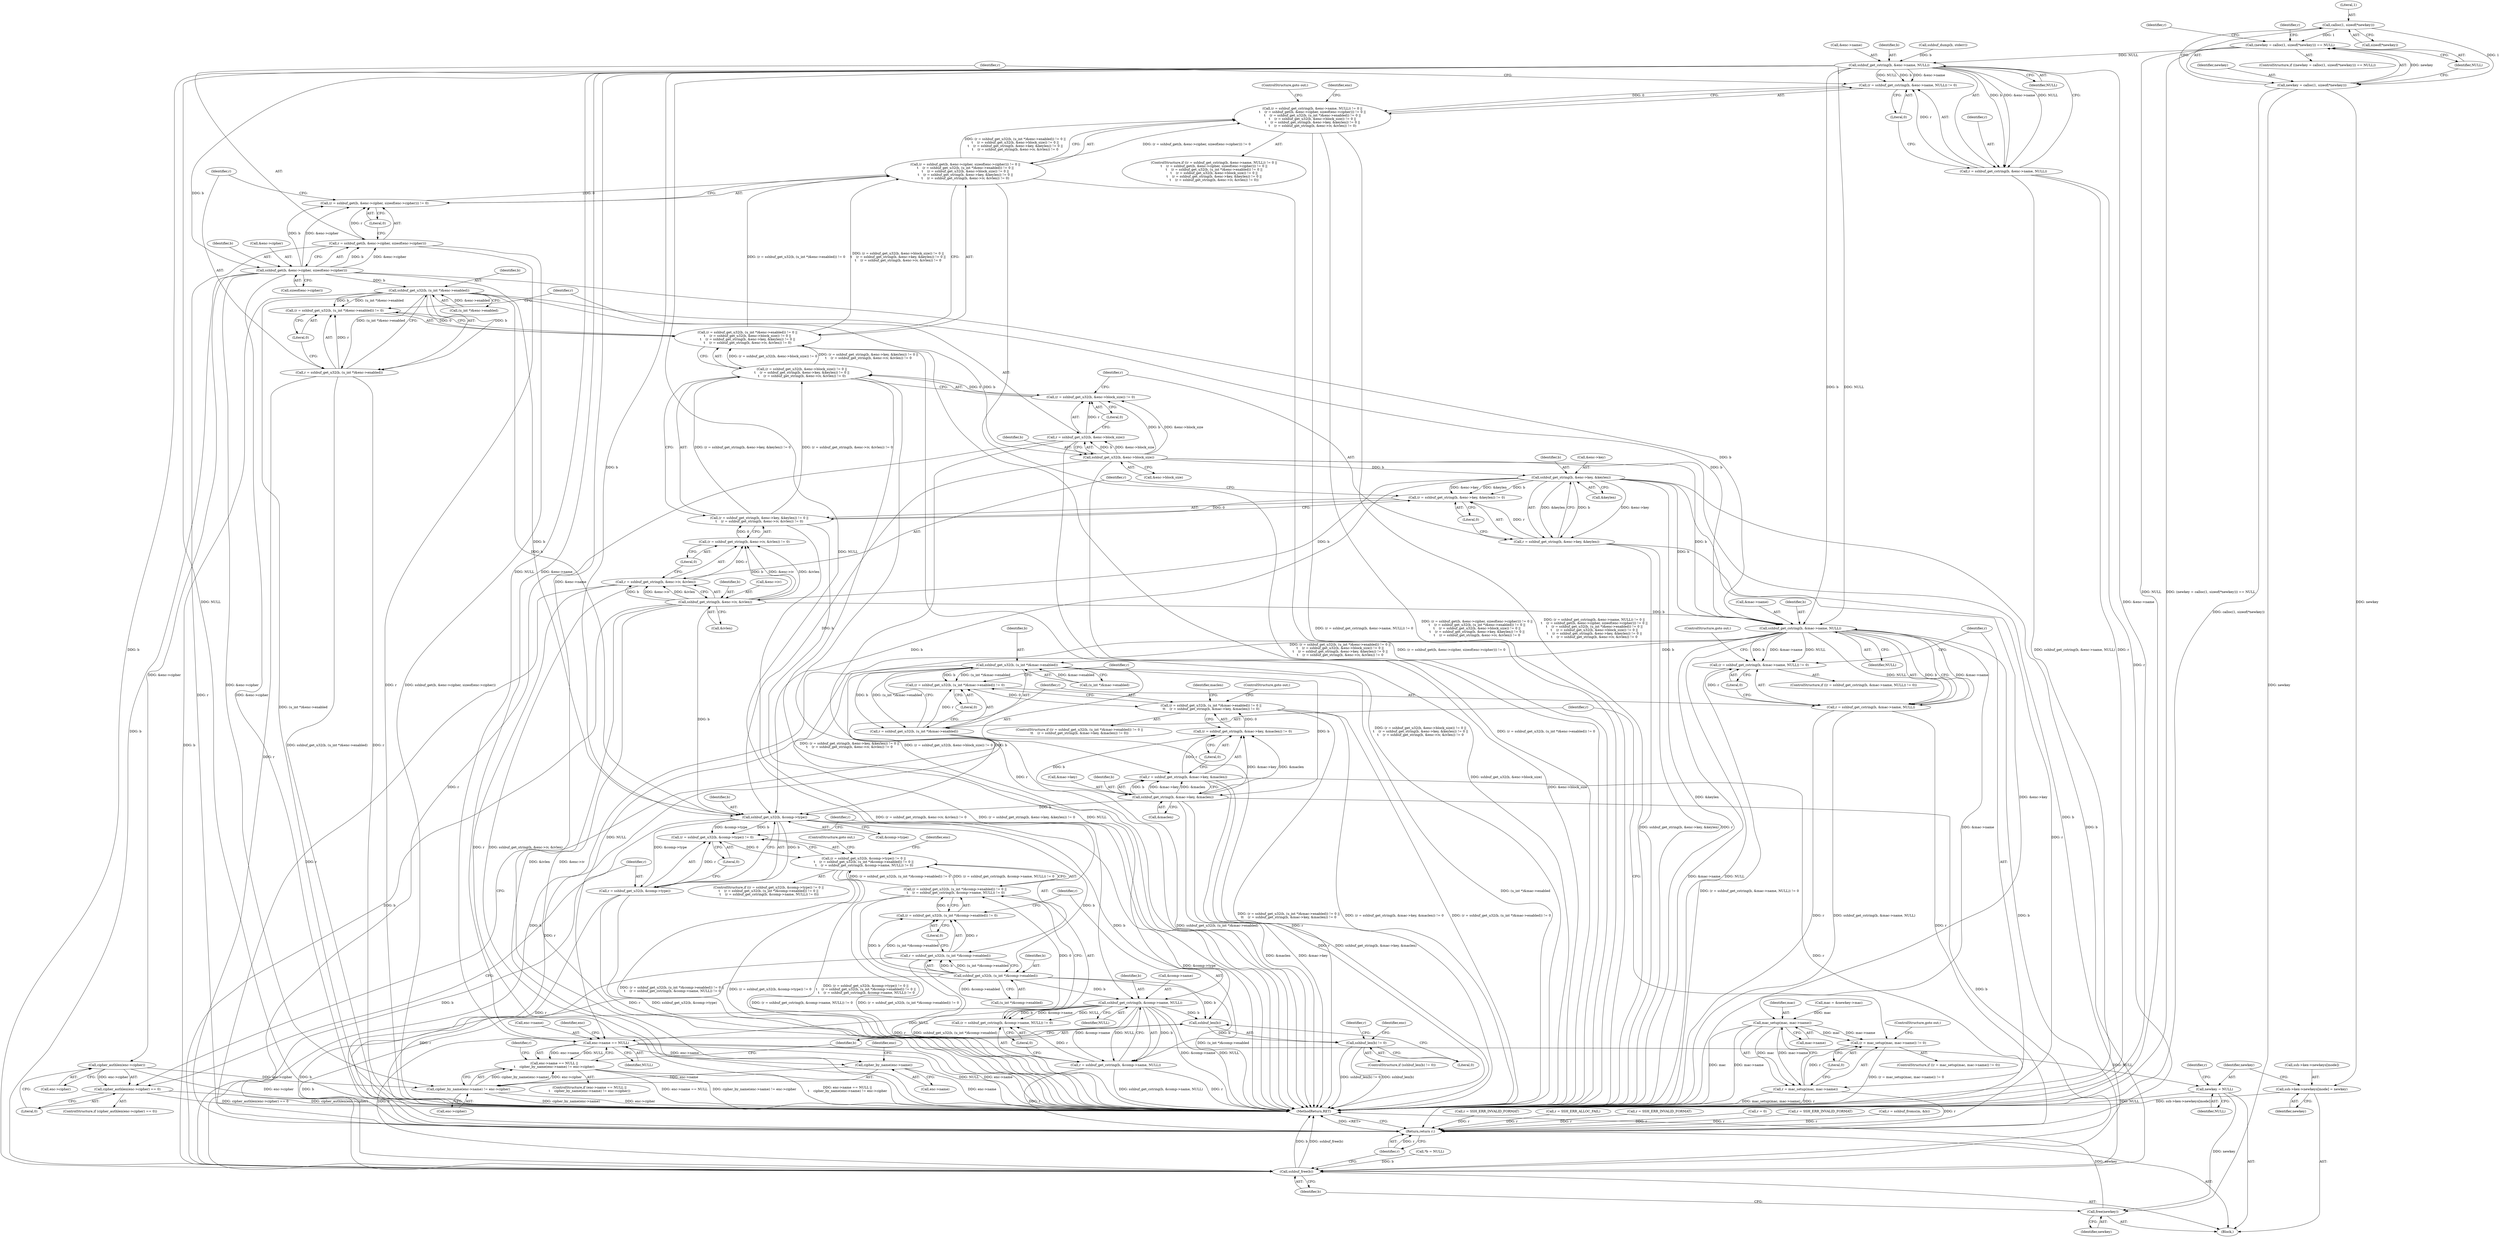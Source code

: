 digraph "1_src_3095060f479b86288e31c79ecbc5131a66bcd2f9_2@API" {
"1000124" [label="(Call,calloc(1, sizeof(*newkey)))"];
"1000121" [label="(Call,(newkey = calloc(1, sizeof(*newkey))) == NULL)"];
"1000171" [label="(Call,sshbuf_get_cstring(b, &enc->name, NULL))"];
"1000168" [label="(Call,(r = sshbuf_get_cstring(b, &enc->name, NULL)) != 0)"];
"1000167" [label="(Call,(r = sshbuf_get_cstring(b, &enc->name, NULL)) != 0 ||\n\t    (r = sshbuf_get(b, &enc->cipher, sizeof(enc->cipher))) != 0 ||\n\t    (r = sshbuf_get_u32(b, (u_int *)&enc->enabled)) != 0 ||\n\t    (r = sshbuf_get_u32(b, &enc->block_size)) != 0 ||\n\t    (r = sshbuf_get_string(b, &enc->key, &keylen)) != 0 ||\n\t    (r = sshbuf_get_string(b, &enc->iv, &ivlen)) != 0)"];
"1000169" [label="(Call,r = sshbuf_get_cstring(b, &enc->name, NULL))"];
"1000416" [label="(Return,return r;)"];
"1000183" [label="(Call,sshbuf_get(b, &enc->cipher, sizeof(enc->cipher)))"];
"1000180" [label="(Call,(r = sshbuf_get(b, &enc->cipher, sizeof(enc->cipher))) != 0)"];
"1000179" [label="(Call,(r = sshbuf_get(b, &enc->cipher, sizeof(enc->cipher))) != 0 ||\n\t    (r = sshbuf_get_u32(b, (u_int *)&enc->enabled)) != 0 ||\n\t    (r = sshbuf_get_u32(b, &enc->block_size)) != 0 ||\n\t    (r = sshbuf_get_string(b, &enc->key, &keylen)) != 0 ||\n\t    (r = sshbuf_get_string(b, &enc->iv, &ivlen)) != 0)"];
"1000181" [label="(Call,r = sshbuf_get(b, &enc->cipher, sizeof(enc->cipher)))"];
"1000198" [label="(Call,sshbuf_get_u32(b, (u_int *)&enc->enabled))"];
"1000195" [label="(Call,(r = sshbuf_get_u32(b, (u_int *)&enc->enabled)) != 0)"];
"1000194" [label="(Call,(r = sshbuf_get_u32(b, (u_int *)&enc->enabled)) != 0 ||\n\t    (r = sshbuf_get_u32(b, &enc->block_size)) != 0 ||\n\t    (r = sshbuf_get_string(b, &enc->key, &keylen)) != 0 ||\n\t    (r = sshbuf_get_string(b, &enc->iv, &ivlen)) != 0)"];
"1000196" [label="(Call,r = sshbuf_get_u32(b, (u_int *)&enc->enabled))"];
"1000211" [label="(Call,sshbuf_get_u32(b, &enc->block_size))"];
"1000208" [label="(Call,(r = sshbuf_get_u32(b, &enc->block_size)) != 0)"];
"1000207" [label="(Call,(r = sshbuf_get_u32(b, &enc->block_size)) != 0 ||\n\t    (r = sshbuf_get_string(b, &enc->key, &keylen)) != 0 ||\n\t    (r = sshbuf_get_string(b, &enc->iv, &ivlen)) != 0)"];
"1000209" [label="(Call,r = sshbuf_get_u32(b, &enc->block_size))"];
"1000222" [label="(Call,sshbuf_get_string(b, &enc->key, &keylen))"];
"1000219" [label="(Call,(r = sshbuf_get_string(b, &enc->key, &keylen)) != 0)"];
"1000218" [label="(Call,(r = sshbuf_get_string(b, &enc->key, &keylen)) != 0 ||\n\t    (r = sshbuf_get_string(b, &enc->iv, &ivlen)) != 0)"];
"1000220" [label="(Call,r = sshbuf_get_string(b, &enc->key, &keylen))"];
"1000234" [label="(Call,sshbuf_get_string(b, &enc->iv, &ivlen))"];
"1000231" [label="(Call,(r = sshbuf_get_string(b, &enc->iv, &ivlen)) != 0)"];
"1000232" [label="(Call,r = sshbuf_get_string(b, &enc->iv, &ivlen))"];
"1000256" [label="(Call,sshbuf_get_cstring(b, &mac->name, NULL))"];
"1000253" [label="(Call,(r = sshbuf_get_cstring(b, &mac->name, NULL)) != 0)"];
"1000254" [label="(Call,r = sshbuf_get_cstring(b, &mac->name, NULL))"];
"1000269" [label="(Call,mac_setup(mac, mac->name))"];
"1000266" [label="(Call,(r = mac_setup(mac, mac->name)) != 0)"];
"1000267" [label="(Call,r = mac_setup(mac, mac->name))"];
"1000281" [label="(Call,sshbuf_get_u32(b, (u_int *)&mac->enabled))"];
"1000278" [label="(Call,(r = sshbuf_get_u32(b, (u_int *)&mac->enabled)) != 0)"];
"1000277" [label="(Call,(r = sshbuf_get_u32(b, (u_int *)&mac->enabled)) != 0 ||\n\t\t    (r = sshbuf_get_string(b, &mac->key, &maclen)) != 0)"];
"1000279" [label="(Call,r = sshbuf_get_u32(b, (u_int *)&mac->enabled))"];
"1000293" [label="(Call,sshbuf_get_string(b, &mac->key, &maclen))"];
"1000290" [label="(Call,(r = sshbuf_get_string(b, &mac->key, &maclen)) != 0)"];
"1000291" [label="(Call,r = sshbuf_get_string(b, &mac->key, &maclen))"];
"1000324" [label="(Call,sshbuf_get_u32(b, &comp->type))"];
"1000321" [label="(Call,(r = sshbuf_get_u32(b, &comp->type)) != 0)"];
"1000320" [label="(Call,(r = sshbuf_get_u32(b, &comp->type)) != 0 ||\n\t    (r = sshbuf_get_u32(b, (u_int *)&comp->enabled)) != 0 ||\n \t    (r = sshbuf_get_cstring(b, &comp->name, NULL)) != 0)"];
"1000322" [label="(Call,r = sshbuf_get_u32(b, &comp->type))"];
"1000335" [label="(Call,sshbuf_get_u32(b, (u_int *)&comp->enabled))"];
"1000332" [label="(Call,(r = sshbuf_get_u32(b, (u_int *)&comp->enabled)) != 0)"];
"1000331" [label="(Call,(r = sshbuf_get_u32(b, (u_int *)&comp->enabled)) != 0 ||\n \t    (r = sshbuf_get_cstring(b, &comp->name, NULL)) != 0)"];
"1000333" [label="(Call,r = sshbuf_get_u32(b, (u_int *)&comp->enabled))"];
"1000347" [label="(Call,sshbuf_get_cstring(b, &comp->name, NULL))"];
"1000344" [label="(Call,(r = sshbuf_get_cstring(b, &comp->name, NULL)) != 0)"];
"1000345" [label="(Call,r = sshbuf_get_cstring(b, &comp->name, NULL))"];
"1000358" [label="(Call,enc->name == NULL)"];
"1000357" [label="(Call,enc->name == NULL ||\n\t    cipher_by_name(enc->name) != enc->cipher)"];
"1000364" [label="(Call,cipher_by_name(enc->name))"];
"1000363" [label="(Call,cipher_by_name(enc->name) != enc->cipher)"];
"1000405" [label="(Call,newkey = NULL)"];
"1000412" [label="(Call,free(newkey))"];
"1000378" [label="(Call,sshbuf_len(b))"];
"1000377" [label="(Call,sshbuf_len(b) != 0)"];
"1000414" [label="(Call,sshbuf_free(b))"];
"1000246" [label="(Call,cipher_authlen(enc->cipher))"];
"1000245" [label="(Call,cipher_authlen(enc->cipher) == 0)"];
"1000122" [label="(Call,newkey = calloc(1, sizeof(*newkey)))"];
"1000396" [label="(Call,ssh->kex->newkeys[mode] = newkey)"];
"1000305" [label="(Identifier,maclen)"];
"1000177" [label="(Identifier,NULL)"];
"1000333" [label="(Call,r = sshbuf_get_u32(b, (u_int *)&comp->enabled))"];
"1000230" [label="(Literal,0)"];
"1000321" [label="(Call,(r = sshbuf_get_u32(b, &comp->type)) != 0)"];
"1000222" [label="(Call,sshbuf_get_string(b, &enc->key, &keylen))"];
"1000235" [label="(Identifier,b)"];
"1000358" [label="(Call,enc->name == NULL)"];
"1000236" [label="(Call,&enc->iv)"];
"1000295" [label="(Call,&mac->key)"];
"1000372" [label="(Call,r = SSH_ERR_INVALID_FORMAT)"];
"1000247" [label="(Call,enc->cipher)"];
"1000360" [label="(Identifier,enc)"];
"1000326" [label="(Call,&comp->type)"];
"1000171" [label="(Call,sshbuf_get_cstring(b, &enc->name, NULL))"];
"1000154" [label="(Call,mac = &newkey->mac)"];
"1000376" [label="(ControlStructure,if (sshbuf_len(b) != 0))"];
"1000234" [label="(Call,sshbuf_get_string(b, &enc->iv, &ivlen))"];
"1000354" [label="(Literal,0)"];
"1000131" [label="(Call,r = SSH_ERR_ALLOC_FAIL)"];
"1000217" [label="(Literal,0)"];
"1000240" [label="(Call,&ivlen)"];
"1000415" [label="(Identifier,b)"];
"1000172" [label="(Identifier,b)"];
"1000265" [label="(ControlStructure,if ((r = mac_setup(mac, mac->name)) != 0))"];
"1000268" [label="(Identifier,r)"];
"1000250" [label="(Literal,0)"];
"1000232" [label="(Call,r = sshbuf_get_string(b, &enc->iv, &ivlen))"];
"1000293" [label="(Call,sshbuf_get_string(b, &mac->key, &maclen))"];
"1000193" [label="(Literal,0)"];
"1000281" [label="(Call,sshbuf_get_u32(b, (u_int *)&mac->enabled))"];
"1000145" [label="(Call,sshbuf_dump(b, stderr))"];
"1000277" [label="(Call,(r = sshbuf_get_u32(b, (u_int *)&mac->enabled)) != 0 ||\n\t\t    (r = sshbuf_get_string(b, &mac->key, &maclen)) != 0)"];
"1000255" [label="(Identifier,r)"];
"1000219" [label="(Call,(r = sshbuf_get_string(b, &enc->key, &keylen)) != 0)"];
"1000180" [label="(Call,(r = sshbuf_get(b, &enc->cipher, sizeof(enc->cipher))) != 0)"];
"1000266" [label="(Call,(r = mac_setup(mac, mac->name)) != 0)"];
"1000228" [label="(Call,&keylen)"];
"1000258" [label="(Call,&mac->name)"];
"1000269" [label="(Call,mac_setup(mac, mac->name))"];
"1000378" [label="(Call,sshbuf_len(b))"];
"1000359" [label="(Call,enc->name)"];
"1000413" [label="(Identifier,newkey)"];
"1000406" [label="(Identifier,newkey)"];
"1000184" [label="(Identifier,b)"];
"1000344" [label="(Call,(r = sshbuf_get_cstring(b, &comp->name, NULL)) != 0)"];
"1000104" [label="(Block,)"];
"1000345" [label="(Call,r = sshbuf_get_cstring(b, &comp->name, NULL))"];
"1000199" [label="(Identifier,b)"];
"1000396" [label="(Call,ssh->kex->newkeys[mode] = newkey)"];
"1000320" [label="(Call,(r = sshbuf_get_u32(b, &comp->type)) != 0 ||\n\t    (r = sshbuf_get_u32(b, (u_int *)&comp->enabled)) != 0 ||\n \t    (r = sshbuf_get_cstring(b, &comp->name, NULL)) != 0)"];
"1000357" [label="(Call,enc->name == NULL ||\n\t    cipher_by_name(enc->name) != enc->cipher)"];
"1000383" [label="(Identifier,r)"];
"1000233" [label="(Identifier,r)"];
"1000208" [label="(Call,(r = sshbuf_get_u32(b, &enc->block_size)) != 0)"];
"1000278" [label="(Call,(r = sshbuf_get_u32(b, (u_int *)&mac->enabled)) != 0)"];
"1000262" [label="(Identifier,NULL)"];
"1000335" [label="(Call,sshbuf_get_u32(b, (u_int *)&comp->enabled))"];
"1000183" [label="(Call,sshbuf_get(b, &enc->cipher, sizeof(enc->cipher)))"];
"1000348" [label="(Identifier,b)"];
"1000271" [label="(Call,mac->name)"];
"1000299" [label="(Call,&maclen)"];
"1000366" [label="(Identifier,enc)"];
"1000388" [label="(Identifier,enc)"];
"1000347" [label="(Call,sshbuf_get_cstring(b, &comp->name, NULL))"];
"1000322" [label="(Call,r = sshbuf_get_u32(b, &comp->type))"];
"1000166" [label="(ControlStructure,if ((r = sshbuf_get_cstring(b, &enc->name, NULL)) != 0 ||\n\t    (r = sshbuf_get(b, &enc->cipher, sizeof(enc->cipher))) != 0 ||\n\t    (r = sshbuf_get_u32(b, (u_int *)&enc->enabled)) != 0 ||\n\t    (r = sshbuf_get_u32(b, &enc->block_size)) != 0 ||\n\t    (r = sshbuf_get_string(b, &enc->key, &keylen)) != 0 ||\n\t    (r = sshbuf_get_string(b, &enc->iv, &ivlen)) != 0))"];
"1000310" [label="(Call,r = SSH_ERR_INVALID_FORMAT)"];
"1000173" [label="(Call,&enc->name)"];
"1000324" [label="(Call,sshbuf_get_u32(b, &comp->type))"];
"1000280" [label="(Identifier,r)"];
"1000270" [label="(Identifier,mac)"];
"1000332" [label="(Call,(r = sshbuf_get_u32(b, (u_int *)&comp->enabled)) != 0)"];
"1000343" [label="(Literal,0)"];
"1000264" [label="(ControlStructure,goto out;)"];
"1000346" [label="(Identifier,r)"];
"1000231" [label="(Call,(r = sshbuf_get_string(b, &enc->iv, &ivlen)) != 0)"];
"1000405" [label="(Call,newkey = NULL)"];
"1000182" [label="(Identifier,r)"];
"1000368" [label="(Call,enc->cipher)"];
"1000336" [label="(Identifier,b)"];
"1000323" [label="(Identifier,r)"];
"1000194" [label="(Call,(r = sshbuf_get_u32(b, (u_int *)&enc->enabled)) != 0 ||\n\t    (r = sshbuf_get_u32(b, &enc->block_size)) != 0 ||\n\t    (r = sshbuf_get_string(b, &enc->key, &keylen)) != 0 ||\n\t    (r = sshbuf_get_string(b, &enc->iv, &ivlen)) != 0)"];
"1000206" [label="(Literal,0)"];
"1000129" [label="(Identifier,NULL)"];
"1000289" [label="(Literal,0)"];
"1000407" [label="(Identifier,NULL)"];
"1000353" [label="(Identifier,NULL)"];
"1000416" [label="(Return,return r;)"];
"1000409" [label="(Identifier,r)"];
"1000211" [label="(Call,sshbuf_get_u32(b, &enc->block_size))"];
"1000196" [label="(Call,r = sshbuf_get_u32(b, (u_int *)&enc->enabled))"];
"1000106" [label="(Call,*b = NULL)"];
"1000185" [label="(Call,&enc->cipher)"];
"1000221" [label="(Identifier,r)"];
"1000168" [label="(Call,(r = sshbuf_get_cstring(b, &enc->name, NULL)) != 0)"];
"1000397" [label="(Call,ssh->kex->newkeys[mode])"];
"1000220" [label="(Call,r = sshbuf_get_string(b, &enc->key, &keylen))"];
"1000292" [label="(Identifier,r)"];
"1000189" [label="(Call,sizeof(enc->cipher))"];
"1000302" [label="(ControlStructure,goto out;)"];
"1000283" [label="(Call,(u_int *)&mac->enabled)"];
"1000301" [label="(Literal,0)"];
"1000267" [label="(Call,r = mac_setup(mac, mac->name))"];
"1000294" [label="(Identifier,b)"];
"1000245" [label="(Call,cipher_authlen(enc->cipher) == 0)"];
"1000254" [label="(Call,r = sshbuf_get_cstring(b, &mac->name, NULL))"];
"1000291" [label="(Call,r = sshbuf_get_string(b, &mac->key, &maclen))"];
"1000276" [label="(ControlStructure,if ((r = sshbuf_get_u32(b, (u_int *)&mac->enabled)) != 0 ||\n\t\t    (r = sshbuf_get_string(b, &mac->key, &maclen)) != 0))"];
"1000279" [label="(Call,r = sshbuf_get_u32(b, (u_int *)&mac->enabled))"];
"1000408" [label="(Call,r = 0)"];
"1000169" [label="(Call,r = sshbuf_get_cstring(b, &enc->name, NULL))"];
"1000121" [label="(Call,(newkey = calloc(1, sizeof(*newkey))) == NULL)"];
"1000207" [label="(Call,(r = sshbuf_get_u32(b, &enc->block_size)) != 0 ||\n\t    (r = sshbuf_get_string(b, &enc->key, &keylen)) != 0 ||\n\t    (r = sshbuf_get_string(b, &enc->iv, &ivlen)) != 0)"];
"1000210" [label="(Identifier,r)"];
"1000120" [label="(ControlStructure,if ((newkey = calloc(1, sizeof(*newkey))) == NULL))"];
"1000256" [label="(Call,sshbuf_get_cstring(b, &mac->name, NULL))"];
"1000337" [label="(Call,(u_int *)&comp->enabled)"];
"1000377" [label="(Call,sshbuf_len(b) != 0)"];
"1000218" [label="(Call,(r = sshbuf_get_string(b, &enc->key, &keylen)) != 0 ||\n\t    (r = sshbuf_get_string(b, &enc->iv, &ivlen)) != 0)"];
"1000325" [label="(Identifier,b)"];
"1000224" [label="(Call,&enc->key)"];
"1000246" [label="(Call,cipher_authlen(enc->cipher))"];
"1000275" [label="(ControlStructure,goto out;)"];
"1000382" [label="(Call,r = SSH_ERR_INVALID_FORMAT)"];
"1000195" [label="(Call,(r = sshbuf_get_u32(b, (u_int *)&enc->enabled)) != 0)"];
"1000356" [label="(ControlStructure,if (enc->name == NULL ||\n\t    cipher_by_name(enc->name) != enc->cipher))"];
"1000282" [label="(Identifier,b)"];
"1000362" [label="(Identifier,NULL)"];
"1000181" [label="(Call,r = sshbuf_get(b, &enc->cipher, sizeof(enc->cipher)))"];
"1000138" [label="(Identifier,r)"];
"1000167" [label="(Call,(r = sshbuf_get_cstring(b, &enc->name, NULL)) != 0 ||\n\t    (r = sshbuf_get(b, &enc->cipher, sizeof(enc->cipher))) != 0 ||\n\t    (r = sshbuf_get_u32(b, (u_int *)&enc->enabled)) != 0 ||\n\t    (r = sshbuf_get_u32(b, &enc->block_size)) != 0 ||\n\t    (r = sshbuf_get_string(b, &enc->key, &keylen)) != 0 ||\n\t    (r = sshbuf_get_string(b, &enc->iv, &ivlen)) != 0)"];
"1000178" [label="(Literal,0)"];
"1000243" [label="(ControlStructure,goto out;)"];
"1000253" [label="(Call,(r = sshbuf_get_cstring(b, &mac->name, NULL)) != 0)"];
"1000209" [label="(Call,r = sshbuf_get_u32(b, &enc->block_size))"];
"1000290" [label="(Call,(r = sshbuf_get_string(b, &mac->key, &maclen)) != 0)"];
"1000373" [label="(Identifier,r)"];
"1000404" [label="(Identifier,newkey)"];
"1000132" [label="(Identifier,r)"];
"1000349" [label="(Call,&comp->name)"];
"1000334" [label="(Identifier,r)"];
"1000380" [label="(Literal,0)"];
"1000263" [label="(Literal,0)"];
"1000257" [label="(Identifier,b)"];
"1000330" [label="(Literal,0)"];
"1000365" [label="(Call,enc->name)"];
"1000414" [label="(Call,sshbuf_free(b))"];
"1000244" [label="(ControlStructure,if (cipher_authlen(enc->cipher) == 0))"];
"1000369" [label="(Identifier,enc)"];
"1000213" [label="(Call,&enc->block_size)"];
"1000137" [label="(Call,r = sshbuf_froms(m, &b))"];
"1000212" [label="(Identifier,b)"];
"1000379" [label="(Identifier,b)"];
"1000252" [label="(ControlStructure,if ((r = sshbuf_get_cstring(b, &mac->name, NULL)) != 0))"];
"1000179" [label="(Call,(r = sshbuf_get(b, &enc->cipher, sizeof(enc->cipher))) != 0 ||\n\t    (r = sshbuf_get_u32(b, (u_int *)&enc->enabled)) != 0 ||\n\t    (r = sshbuf_get_u32(b, &enc->block_size)) != 0 ||\n\t    (r = sshbuf_get_string(b, &enc->key, &keylen)) != 0 ||\n\t    (r = sshbuf_get_string(b, &enc->iv, &ivlen)) != 0)"];
"1000126" [label="(Call,sizeof(*newkey))"];
"1000242" [label="(Literal,0)"];
"1000319" [label="(ControlStructure,if ((r = sshbuf_get_u32(b, &comp->type)) != 0 ||\n\t    (r = sshbuf_get_u32(b, (u_int *)&comp->enabled)) != 0 ||\n \t    (r = sshbuf_get_cstring(b, &comp->name, NULL)) != 0))"];
"1000363" [label="(Call,cipher_by_name(enc->name) != enc->cipher)"];
"1000223" [label="(Identifier,b)"];
"1000125" [label="(Literal,1)"];
"1000170" [label="(Identifier,r)"];
"1000331" [label="(Call,(r = sshbuf_get_u32(b, (u_int *)&comp->enabled)) != 0 ||\n \t    (r = sshbuf_get_cstring(b, &comp->name, NULL)) != 0)"];
"1000274" [label="(Literal,0)"];
"1000355" [label="(ControlStructure,goto out;)"];
"1000123" [label="(Identifier,newkey)"];
"1000364" [label="(Call,cipher_by_name(enc->name))"];
"1000200" [label="(Call,(u_int *)&enc->enabled)"];
"1000124" [label="(Call,calloc(1, sizeof(*newkey)))"];
"1000417" [label="(Identifier,r)"];
"1000198" [label="(Call,sshbuf_get_u32(b, (u_int *)&enc->enabled))"];
"1000197" [label="(Identifier,r)"];
"1000248" [label="(Identifier,enc)"];
"1000418" [label="(MethodReturn,RET)"];
"1000412" [label="(Call,free(newkey))"];
"1000122" [label="(Call,newkey = calloc(1, sizeof(*newkey)))"];
"1000124" -> "1000122"  [label="AST: "];
"1000124" -> "1000126"  [label="CFG: "];
"1000125" -> "1000124"  [label="AST: "];
"1000126" -> "1000124"  [label="AST: "];
"1000122" -> "1000124"  [label="CFG: "];
"1000124" -> "1000121"  [label="DDG: 1"];
"1000124" -> "1000122"  [label="DDG: 1"];
"1000121" -> "1000120"  [label="AST: "];
"1000121" -> "1000129"  [label="CFG: "];
"1000122" -> "1000121"  [label="AST: "];
"1000129" -> "1000121"  [label="AST: "];
"1000132" -> "1000121"  [label="CFG: "];
"1000138" -> "1000121"  [label="CFG: "];
"1000121" -> "1000418"  [label="DDG: NULL"];
"1000121" -> "1000418"  [label="DDG: (newkey = calloc(1, sizeof(*newkey))) == NULL"];
"1000122" -> "1000121"  [label="DDG: newkey"];
"1000121" -> "1000171"  [label="DDG: NULL"];
"1000171" -> "1000169"  [label="AST: "];
"1000171" -> "1000177"  [label="CFG: "];
"1000172" -> "1000171"  [label="AST: "];
"1000173" -> "1000171"  [label="AST: "];
"1000177" -> "1000171"  [label="AST: "];
"1000169" -> "1000171"  [label="CFG: "];
"1000171" -> "1000418"  [label="DDG: &enc->name"];
"1000171" -> "1000418"  [label="DDG: NULL"];
"1000171" -> "1000168"  [label="DDG: b"];
"1000171" -> "1000168"  [label="DDG: &enc->name"];
"1000171" -> "1000168"  [label="DDG: NULL"];
"1000171" -> "1000169"  [label="DDG: b"];
"1000171" -> "1000169"  [label="DDG: &enc->name"];
"1000171" -> "1000169"  [label="DDG: NULL"];
"1000145" -> "1000171"  [label="DDG: b"];
"1000171" -> "1000183"  [label="DDG: b"];
"1000171" -> "1000256"  [label="DDG: b"];
"1000171" -> "1000256"  [label="DDG: NULL"];
"1000171" -> "1000324"  [label="DDG: b"];
"1000171" -> "1000347"  [label="DDG: NULL"];
"1000171" -> "1000358"  [label="DDG: &enc->name"];
"1000171" -> "1000358"  [label="DDG: NULL"];
"1000171" -> "1000364"  [label="DDG: &enc->name"];
"1000171" -> "1000414"  [label="DDG: b"];
"1000168" -> "1000167"  [label="AST: "];
"1000168" -> "1000178"  [label="CFG: "];
"1000169" -> "1000168"  [label="AST: "];
"1000178" -> "1000168"  [label="AST: "];
"1000182" -> "1000168"  [label="CFG: "];
"1000167" -> "1000168"  [label="CFG: "];
"1000168" -> "1000167"  [label="DDG: 0"];
"1000169" -> "1000168"  [label="DDG: r"];
"1000167" -> "1000166"  [label="AST: "];
"1000167" -> "1000179"  [label="CFG: "];
"1000179" -> "1000167"  [label="AST: "];
"1000243" -> "1000167"  [label="CFG: "];
"1000248" -> "1000167"  [label="CFG: "];
"1000167" -> "1000418"  [label="DDG: (r = sshbuf_get_cstring(b, &enc->name, NULL)) != 0"];
"1000167" -> "1000418"  [label="DDG: (r = sshbuf_get(b, &enc->cipher, sizeof(enc->cipher))) != 0 ||\n\t    (r = sshbuf_get_u32(b, (u_int *)&enc->enabled)) != 0 ||\n\t    (r = sshbuf_get_u32(b, &enc->block_size)) != 0 ||\n\t    (r = sshbuf_get_string(b, &enc->key, &keylen)) != 0 ||\n\t    (r = sshbuf_get_string(b, &enc->iv, &ivlen)) != 0"];
"1000167" -> "1000418"  [label="DDG: (r = sshbuf_get_cstring(b, &enc->name, NULL)) != 0 ||\n\t    (r = sshbuf_get(b, &enc->cipher, sizeof(enc->cipher))) != 0 ||\n\t    (r = sshbuf_get_u32(b, (u_int *)&enc->enabled)) != 0 ||\n\t    (r = sshbuf_get_u32(b, &enc->block_size)) != 0 ||\n\t    (r = sshbuf_get_string(b, &enc->key, &keylen)) != 0 ||\n\t    (r = sshbuf_get_string(b, &enc->iv, &ivlen)) != 0"];
"1000179" -> "1000167"  [label="DDG: (r = sshbuf_get(b, &enc->cipher, sizeof(enc->cipher))) != 0"];
"1000179" -> "1000167"  [label="DDG: (r = sshbuf_get_u32(b, (u_int *)&enc->enabled)) != 0 ||\n\t    (r = sshbuf_get_u32(b, &enc->block_size)) != 0 ||\n\t    (r = sshbuf_get_string(b, &enc->key, &keylen)) != 0 ||\n\t    (r = sshbuf_get_string(b, &enc->iv, &ivlen)) != 0"];
"1000170" -> "1000169"  [label="AST: "];
"1000178" -> "1000169"  [label="CFG: "];
"1000169" -> "1000418"  [label="DDG: sshbuf_get_cstring(b, &enc->name, NULL)"];
"1000169" -> "1000418"  [label="DDG: r"];
"1000169" -> "1000416"  [label="DDG: r"];
"1000416" -> "1000104"  [label="AST: "];
"1000416" -> "1000417"  [label="CFG: "];
"1000417" -> "1000416"  [label="AST: "];
"1000418" -> "1000416"  [label="CFG: "];
"1000416" -> "1000418"  [label="DDG: <RET>"];
"1000417" -> "1000416"  [label="DDG: r"];
"1000181" -> "1000416"  [label="DDG: r"];
"1000333" -> "1000416"  [label="DDG: r"];
"1000220" -> "1000416"  [label="DDG: r"];
"1000279" -> "1000416"  [label="DDG: r"];
"1000408" -> "1000416"  [label="DDG: r"];
"1000254" -> "1000416"  [label="DDG: r"];
"1000310" -> "1000416"  [label="DDG: r"];
"1000131" -> "1000416"  [label="DDG: r"];
"1000267" -> "1000416"  [label="DDG: r"];
"1000372" -> "1000416"  [label="DDG: r"];
"1000196" -> "1000416"  [label="DDG: r"];
"1000291" -> "1000416"  [label="DDG: r"];
"1000382" -> "1000416"  [label="DDG: r"];
"1000209" -> "1000416"  [label="DDG: r"];
"1000232" -> "1000416"  [label="DDG: r"];
"1000322" -> "1000416"  [label="DDG: r"];
"1000345" -> "1000416"  [label="DDG: r"];
"1000137" -> "1000416"  [label="DDG: r"];
"1000183" -> "1000181"  [label="AST: "];
"1000183" -> "1000189"  [label="CFG: "];
"1000184" -> "1000183"  [label="AST: "];
"1000185" -> "1000183"  [label="AST: "];
"1000189" -> "1000183"  [label="AST: "];
"1000181" -> "1000183"  [label="CFG: "];
"1000183" -> "1000418"  [label="DDG: &enc->cipher"];
"1000183" -> "1000180"  [label="DDG: b"];
"1000183" -> "1000180"  [label="DDG: &enc->cipher"];
"1000183" -> "1000181"  [label="DDG: b"];
"1000183" -> "1000181"  [label="DDG: &enc->cipher"];
"1000183" -> "1000198"  [label="DDG: b"];
"1000183" -> "1000246"  [label="DDG: &enc->cipher"];
"1000183" -> "1000256"  [label="DDG: b"];
"1000183" -> "1000324"  [label="DDG: b"];
"1000183" -> "1000363"  [label="DDG: &enc->cipher"];
"1000183" -> "1000414"  [label="DDG: b"];
"1000180" -> "1000179"  [label="AST: "];
"1000180" -> "1000193"  [label="CFG: "];
"1000181" -> "1000180"  [label="AST: "];
"1000193" -> "1000180"  [label="AST: "];
"1000197" -> "1000180"  [label="CFG: "];
"1000179" -> "1000180"  [label="CFG: "];
"1000180" -> "1000179"  [label="DDG: 0"];
"1000181" -> "1000180"  [label="DDG: r"];
"1000179" -> "1000194"  [label="CFG: "];
"1000194" -> "1000179"  [label="AST: "];
"1000179" -> "1000418"  [label="DDG: (r = sshbuf_get_u32(b, (u_int *)&enc->enabled)) != 0 ||\n\t    (r = sshbuf_get_u32(b, &enc->block_size)) != 0 ||\n\t    (r = sshbuf_get_string(b, &enc->key, &keylen)) != 0 ||\n\t    (r = sshbuf_get_string(b, &enc->iv, &ivlen)) != 0"];
"1000179" -> "1000418"  [label="DDG: (r = sshbuf_get(b, &enc->cipher, sizeof(enc->cipher))) != 0"];
"1000194" -> "1000179"  [label="DDG: (r = sshbuf_get_u32(b, (u_int *)&enc->enabled)) != 0"];
"1000194" -> "1000179"  [label="DDG: (r = sshbuf_get_u32(b, &enc->block_size)) != 0 ||\n\t    (r = sshbuf_get_string(b, &enc->key, &keylen)) != 0 ||\n\t    (r = sshbuf_get_string(b, &enc->iv, &ivlen)) != 0"];
"1000182" -> "1000181"  [label="AST: "];
"1000193" -> "1000181"  [label="CFG: "];
"1000181" -> "1000418"  [label="DDG: r"];
"1000181" -> "1000418"  [label="DDG: sshbuf_get(b, &enc->cipher, sizeof(enc->cipher))"];
"1000198" -> "1000196"  [label="AST: "];
"1000198" -> "1000200"  [label="CFG: "];
"1000199" -> "1000198"  [label="AST: "];
"1000200" -> "1000198"  [label="AST: "];
"1000196" -> "1000198"  [label="CFG: "];
"1000198" -> "1000418"  [label="DDG: (u_int *)&enc->enabled"];
"1000198" -> "1000195"  [label="DDG: b"];
"1000198" -> "1000195"  [label="DDG: (u_int *)&enc->enabled"];
"1000198" -> "1000196"  [label="DDG: b"];
"1000198" -> "1000196"  [label="DDG: (u_int *)&enc->enabled"];
"1000200" -> "1000198"  [label="DDG: &enc->enabled"];
"1000198" -> "1000211"  [label="DDG: b"];
"1000198" -> "1000256"  [label="DDG: b"];
"1000198" -> "1000324"  [label="DDG: b"];
"1000198" -> "1000414"  [label="DDG: b"];
"1000195" -> "1000194"  [label="AST: "];
"1000195" -> "1000206"  [label="CFG: "];
"1000196" -> "1000195"  [label="AST: "];
"1000206" -> "1000195"  [label="AST: "];
"1000210" -> "1000195"  [label="CFG: "];
"1000194" -> "1000195"  [label="CFG: "];
"1000195" -> "1000194"  [label="DDG: 0"];
"1000196" -> "1000195"  [label="DDG: r"];
"1000194" -> "1000207"  [label="CFG: "];
"1000207" -> "1000194"  [label="AST: "];
"1000194" -> "1000418"  [label="DDG: (r = sshbuf_get_u32(b, (u_int *)&enc->enabled)) != 0"];
"1000194" -> "1000418"  [label="DDG: (r = sshbuf_get_u32(b, &enc->block_size)) != 0 ||\n\t    (r = sshbuf_get_string(b, &enc->key, &keylen)) != 0 ||\n\t    (r = sshbuf_get_string(b, &enc->iv, &ivlen)) != 0"];
"1000207" -> "1000194"  [label="DDG: (r = sshbuf_get_u32(b, &enc->block_size)) != 0"];
"1000207" -> "1000194"  [label="DDG: (r = sshbuf_get_string(b, &enc->key, &keylen)) != 0 ||\n\t    (r = sshbuf_get_string(b, &enc->iv, &ivlen)) != 0"];
"1000197" -> "1000196"  [label="AST: "];
"1000206" -> "1000196"  [label="CFG: "];
"1000196" -> "1000418"  [label="DDG: r"];
"1000196" -> "1000418"  [label="DDG: sshbuf_get_u32(b, (u_int *)&enc->enabled)"];
"1000211" -> "1000209"  [label="AST: "];
"1000211" -> "1000213"  [label="CFG: "];
"1000212" -> "1000211"  [label="AST: "];
"1000213" -> "1000211"  [label="AST: "];
"1000209" -> "1000211"  [label="CFG: "];
"1000211" -> "1000418"  [label="DDG: &enc->block_size"];
"1000211" -> "1000208"  [label="DDG: b"];
"1000211" -> "1000208"  [label="DDG: &enc->block_size"];
"1000211" -> "1000209"  [label="DDG: b"];
"1000211" -> "1000209"  [label="DDG: &enc->block_size"];
"1000211" -> "1000222"  [label="DDG: b"];
"1000211" -> "1000256"  [label="DDG: b"];
"1000211" -> "1000324"  [label="DDG: b"];
"1000211" -> "1000414"  [label="DDG: b"];
"1000208" -> "1000207"  [label="AST: "];
"1000208" -> "1000217"  [label="CFG: "];
"1000209" -> "1000208"  [label="AST: "];
"1000217" -> "1000208"  [label="AST: "];
"1000221" -> "1000208"  [label="CFG: "];
"1000207" -> "1000208"  [label="CFG: "];
"1000208" -> "1000207"  [label="DDG: 0"];
"1000209" -> "1000208"  [label="DDG: r"];
"1000207" -> "1000218"  [label="CFG: "];
"1000218" -> "1000207"  [label="AST: "];
"1000207" -> "1000418"  [label="DDG: (r = sshbuf_get_string(b, &enc->key, &keylen)) != 0 ||\n\t    (r = sshbuf_get_string(b, &enc->iv, &ivlen)) != 0"];
"1000207" -> "1000418"  [label="DDG: (r = sshbuf_get_u32(b, &enc->block_size)) != 0"];
"1000218" -> "1000207"  [label="DDG: (r = sshbuf_get_string(b, &enc->key, &keylen)) != 0"];
"1000218" -> "1000207"  [label="DDG: (r = sshbuf_get_string(b, &enc->iv, &ivlen)) != 0"];
"1000210" -> "1000209"  [label="AST: "];
"1000217" -> "1000209"  [label="CFG: "];
"1000209" -> "1000418"  [label="DDG: r"];
"1000209" -> "1000418"  [label="DDG: sshbuf_get_u32(b, &enc->block_size)"];
"1000222" -> "1000220"  [label="AST: "];
"1000222" -> "1000228"  [label="CFG: "];
"1000223" -> "1000222"  [label="AST: "];
"1000224" -> "1000222"  [label="AST: "];
"1000228" -> "1000222"  [label="AST: "];
"1000220" -> "1000222"  [label="CFG: "];
"1000222" -> "1000418"  [label="DDG: &keylen"];
"1000222" -> "1000418"  [label="DDG: &enc->key"];
"1000222" -> "1000219"  [label="DDG: b"];
"1000222" -> "1000219"  [label="DDG: &enc->key"];
"1000222" -> "1000219"  [label="DDG: &keylen"];
"1000222" -> "1000220"  [label="DDG: b"];
"1000222" -> "1000220"  [label="DDG: &enc->key"];
"1000222" -> "1000220"  [label="DDG: &keylen"];
"1000222" -> "1000234"  [label="DDG: b"];
"1000222" -> "1000256"  [label="DDG: b"];
"1000222" -> "1000324"  [label="DDG: b"];
"1000222" -> "1000414"  [label="DDG: b"];
"1000219" -> "1000218"  [label="AST: "];
"1000219" -> "1000230"  [label="CFG: "];
"1000220" -> "1000219"  [label="AST: "];
"1000230" -> "1000219"  [label="AST: "];
"1000233" -> "1000219"  [label="CFG: "];
"1000218" -> "1000219"  [label="CFG: "];
"1000219" -> "1000218"  [label="DDG: 0"];
"1000220" -> "1000219"  [label="DDG: r"];
"1000218" -> "1000231"  [label="CFG: "];
"1000231" -> "1000218"  [label="AST: "];
"1000218" -> "1000418"  [label="DDG: (r = sshbuf_get_string(b, &enc->key, &keylen)) != 0"];
"1000218" -> "1000418"  [label="DDG: (r = sshbuf_get_string(b, &enc->iv, &ivlen)) != 0"];
"1000231" -> "1000218"  [label="DDG: 0"];
"1000221" -> "1000220"  [label="AST: "];
"1000230" -> "1000220"  [label="CFG: "];
"1000220" -> "1000418"  [label="DDG: r"];
"1000220" -> "1000418"  [label="DDG: sshbuf_get_string(b, &enc->key, &keylen)"];
"1000234" -> "1000232"  [label="AST: "];
"1000234" -> "1000240"  [label="CFG: "];
"1000235" -> "1000234"  [label="AST: "];
"1000236" -> "1000234"  [label="AST: "];
"1000240" -> "1000234"  [label="AST: "];
"1000232" -> "1000234"  [label="CFG: "];
"1000234" -> "1000418"  [label="DDG: &enc->iv"];
"1000234" -> "1000418"  [label="DDG: &ivlen"];
"1000234" -> "1000231"  [label="DDG: b"];
"1000234" -> "1000231"  [label="DDG: &enc->iv"];
"1000234" -> "1000231"  [label="DDG: &ivlen"];
"1000234" -> "1000232"  [label="DDG: b"];
"1000234" -> "1000232"  [label="DDG: &enc->iv"];
"1000234" -> "1000232"  [label="DDG: &ivlen"];
"1000234" -> "1000256"  [label="DDG: b"];
"1000234" -> "1000324"  [label="DDG: b"];
"1000234" -> "1000414"  [label="DDG: b"];
"1000231" -> "1000242"  [label="CFG: "];
"1000232" -> "1000231"  [label="AST: "];
"1000242" -> "1000231"  [label="AST: "];
"1000232" -> "1000231"  [label="DDG: r"];
"1000233" -> "1000232"  [label="AST: "];
"1000242" -> "1000232"  [label="CFG: "];
"1000232" -> "1000418"  [label="DDG: r"];
"1000232" -> "1000418"  [label="DDG: sshbuf_get_string(b, &enc->iv, &ivlen)"];
"1000256" -> "1000254"  [label="AST: "];
"1000256" -> "1000262"  [label="CFG: "];
"1000257" -> "1000256"  [label="AST: "];
"1000258" -> "1000256"  [label="AST: "];
"1000262" -> "1000256"  [label="AST: "];
"1000254" -> "1000256"  [label="CFG: "];
"1000256" -> "1000418"  [label="DDG: &mac->name"];
"1000256" -> "1000418"  [label="DDG: NULL"];
"1000256" -> "1000253"  [label="DDG: b"];
"1000256" -> "1000253"  [label="DDG: &mac->name"];
"1000256" -> "1000253"  [label="DDG: NULL"];
"1000256" -> "1000254"  [label="DDG: b"];
"1000256" -> "1000254"  [label="DDG: &mac->name"];
"1000256" -> "1000254"  [label="DDG: NULL"];
"1000256" -> "1000269"  [label="DDG: &mac->name"];
"1000256" -> "1000281"  [label="DDG: b"];
"1000256" -> "1000347"  [label="DDG: NULL"];
"1000256" -> "1000358"  [label="DDG: NULL"];
"1000256" -> "1000414"  [label="DDG: b"];
"1000253" -> "1000252"  [label="AST: "];
"1000253" -> "1000263"  [label="CFG: "];
"1000254" -> "1000253"  [label="AST: "];
"1000263" -> "1000253"  [label="AST: "];
"1000264" -> "1000253"  [label="CFG: "];
"1000268" -> "1000253"  [label="CFG: "];
"1000253" -> "1000418"  [label="DDG: (r = sshbuf_get_cstring(b, &mac->name, NULL)) != 0"];
"1000254" -> "1000253"  [label="DDG: r"];
"1000255" -> "1000254"  [label="AST: "];
"1000263" -> "1000254"  [label="CFG: "];
"1000254" -> "1000418"  [label="DDG: r"];
"1000254" -> "1000418"  [label="DDG: sshbuf_get_cstring(b, &mac->name, NULL)"];
"1000269" -> "1000267"  [label="AST: "];
"1000269" -> "1000271"  [label="CFG: "];
"1000270" -> "1000269"  [label="AST: "];
"1000271" -> "1000269"  [label="AST: "];
"1000267" -> "1000269"  [label="CFG: "];
"1000269" -> "1000418"  [label="DDG: mac"];
"1000269" -> "1000418"  [label="DDG: mac->name"];
"1000269" -> "1000266"  [label="DDG: mac"];
"1000269" -> "1000266"  [label="DDG: mac->name"];
"1000269" -> "1000267"  [label="DDG: mac"];
"1000269" -> "1000267"  [label="DDG: mac->name"];
"1000154" -> "1000269"  [label="DDG: mac"];
"1000266" -> "1000265"  [label="AST: "];
"1000266" -> "1000274"  [label="CFG: "];
"1000267" -> "1000266"  [label="AST: "];
"1000274" -> "1000266"  [label="AST: "];
"1000275" -> "1000266"  [label="CFG: "];
"1000280" -> "1000266"  [label="CFG: "];
"1000266" -> "1000418"  [label="DDG: (r = mac_setup(mac, mac->name)) != 0"];
"1000267" -> "1000266"  [label="DDG: r"];
"1000268" -> "1000267"  [label="AST: "];
"1000274" -> "1000267"  [label="CFG: "];
"1000267" -> "1000418"  [label="DDG: mac_setup(mac, mac->name)"];
"1000267" -> "1000418"  [label="DDG: r"];
"1000281" -> "1000279"  [label="AST: "];
"1000281" -> "1000283"  [label="CFG: "];
"1000282" -> "1000281"  [label="AST: "];
"1000283" -> "1000281"  [label="AST: "];
"1000279" -> "1000281"  [label="CFG: "];
"1000281" -> "1000418"  [label="DDG: (u_int *)&mac->enabled"];
"1000281" -> "1000278"  [label="DDG: b"];
"1000281" -> "1000278"  [label="DDG: (u_int *)&mac->enabled"];
"1000281" -> "1000279"  [label="DDG: b"];
"1000281" -> "1000279"  [label="DDG: (u_int *)&mac->enabled"];
"1000283" -> "1000281"  [label="DDG: &mac->enabled"];
"1000281" -> "1000293"  [label="DDG: b"];
"1000281" -> "1000324"  [label="DDG: b"];
"1000281" -> "1000414"  [label="DDG: b"];
"1000278" -> "1000277"  [label="AST: "];
"1000278" -> "1000289"  [label="CFG: "];
"1000279" -> "1000278"  [label="AST: "];
"1000289" -> "1000278"  [label="AST: "];
"1000292" -> "1000278"  [label="CFG: "];
"1000277" -> "1000278"  [label="CFG: "];
"1000278" -> "1000277"  [label="DDG: 0"];
"1000279" -> "1000278"  [label="DDG: r"];
"1000277" -> "1000276"  [label="AST: "];
"1000277" -> "1000290"  [label="CFG: "];
"1000290" -> "1000277"  [label="AST: "];
"1000302" -> "1000277"  [label="CFG: "];
"1000305" -> "1000277"  [label="CFG: "];
"1000277" -> "1000418"  [label="DDG: (r = sshbuf_get_string(b, &mac->key, &maclen)) != 0"];
"1000277" -> "1000418"  [label="DDG: (r = sshbuf_get_u32(b, (u_int *)&mac->enabled)) != 0"];
"1000277" -> "1000418"  [label="DDG: (r = sshbuf_get_u32(b, (u_int *)&mac->enabled)) != 0 ||\n\t\t    (r = sshbuf_get_string(b, &mac->key, &maclen)) != 0"];
"1000290" -> "1000277"  [label="DDG: 0"];
"1000280" -> "1000279"  [label="AST: "];
"1000289" -> "1000279"  [label="CFG: "];
"1000279" -> "1000418"  [label="DDG: r"];
"1000279" -> "1000418"  [label="DDG: sshbuf_get_u32(b, (u_int *)&mac->enabled)"];
"1000293" -> "1000291"  [label="AST: "];
"1000293" -> "1000299"  [label="CFG: "];
"1000294" -> "1000293"  [label="AST: "];
"1000295" -> "1000293"  [label="AST: "];
"1000299" -> "1000293"  [label="AST: "];
"1000291" -> "1000293"  [label="CFG: "];
"1000293" -> "1000418"  [label="DDG: &maclen"];
"1000293" -> "1000418"  [label="DDG: &mac->key"];
"1000293" -> "1000290"  [label="DDG: b"];
"1000293" -> "1000290"  [label="DDG: &mac->key"];
"1000293" -> "1000290"  [label="DDG: &maclen"];
"1000293" -> "1000291"  [label="DDG: b"];
"1000293" -> "1000291"  [label="DDG: &mac->key"];
"1000293" -> "1000291"  [label="DDG: &maclen"];
"1000293" -> "1000324"  [label="DDG: b"];
"1000293" -> "1000414"  [label="DDG: b"];
"1000290" -> "1000301"  [label="CFG: "];
"1000291" -> "1000290"  [label="AST: "];
"1000301" -> "1000290"  [label="AST: "];
"1000291" -> "1000290"  [label="DDG: r"];
"1000292" -> "1000291"  [label="AST: "];
"1000301" -> "1000291"  [label="CFG: "];
"1000291" -> "1000418"  [label="DDG: r"];
"1000291" -> "1000418"  [label="DDG: sshbuf_get_string(b, &mac->key, &maclen)"];
"1000324" -> "1000322"  [label="AST: "];
"1000324" -> "1000326"  [label="CFG: "];
"1000325" -> "1000324"  [label="AST: "];
"1000326" -> "1000324"  [label="AST: "];
"1000322" -> "1000324"  [label="CFG: "];
"1000324" -> "1000418"  [label="DDG: &comp->type"];
"1000324" -> "1000321"  [label="DDG: b"];
"1000324" -> "1000321"  [label="DDG: &comp->type"];
"1000324" -> "1000322"  [label="DDG: b"];
"1000324" -> "1000322"  [label="DDG: &comp->type"];
"1000324" -> "1000335"  [label="DDG: b"];
"1000324" -> "1000378"  [label="DDG: b"];
"1000324" -> "1000414"  [label="DDG: b"];
"1000321" -> "1000320"  [label="AST: "];
"1000321" -> "1000330"  [label="CFG: "];
"1000322" -> "1000321"  [label="AST: "];
"1000330" -> "1000321"  [label="AST: "];
"1000334" -> "1000321"  [label="CFG: "];
"1000320" -> "1000321"  [label="CFG: "];
"1000321" -> "1000320"  [label="DDG: 0"];
"1000322" -> "1000321"  [label="DDG: r"];
"1000320" -> "1000319"  [label="AST: "];
"1000320" -> "1000331"  [label="CFG: "];
"1000331" -> "1000320"  [label="AST: "];
"1000355" -> "1000320"  [label="CFG: "];
"1000360" -> "1000320"  [label="CFG: "];
"1000320" -> "1000418"  [label="DDG: (r = sshbuf_get_u32(b, (u_int *)&comp->enabled)) != 0 ||\n \t    (r = sshbuf_get_cstring(b, &comp->name, NULL)) != 0"];
"1000320" -> "1000418"  [label="DDG: (r = sshbuf_get_u32(b, &comp->type)) != 0"];
"1000320" -> "1000418"  [label="DDG: (r = sshbuf_get_u32(b, &comp->type)) != 0 ||\n\t    (r = sshbuf_get_u32(b, (u_int *)&comp->enabled)) != 0 ||\n \t    (r = sshbuf_get_cstring(b, &comp->name, NULL)) != 0"];
"1000331" -> "1000320"  [label="DDG: (r = sshbuf_get_u32(b, (u_int *)&comp->enabled)) != 0"];
"1000331" -> "1000320"  [label="DDG: (r = sshbuf_get_cstring(b, &comp->name, NULL)) != 0"];
"1000323" -> "1000322"  [label="AST: "];
"1000330" -> "1000322"  [label="CFG: "];
"1000322" -> "1000418"  [label="DDG: sshbuf_get_u32(b, &comp->type)"];
"1000322" -> "1000418"  [label="DDG: r"];
"1000335" -> "1000333"  [label="AST: "];
"1000335" -> "1000337"  [label="CFG: "];
"1000336" -> "1000335"  [label="AST: "];
"1000337" -> "1000335"  [label="AST: "];
"1000333" -> "1000335"  [label="CFG: "];
"1000335" -> "1000418"  [label="DDG: (u_int *)&comp->enabled"];
"1000335" -> "1000332"  [label="DDG: b"];
"1000335" -> "1000332"  [label="DDG: (u_int *)&comp->enabled"];
"1000335" -> "1000333"  [label="DDG: b"];
"1000335" -> "1000333"  [label="DDG: (u_int *)&comp->enabled"];
"1000337" -> "1000335"  [label="DDG: &comp->enabled"];
"1000335" -> "1000347"  [label="DDG: b"];
"1000335" -> "1000378"  [label="DDG: b"];
"1000335" -> "1000414"  [label="DDG: b"];
"1000332" -> "1000331"  [label="AST: "];
"1000332" -> "1000343"  [label="CFG: "];
"1000333" -> "1000332"  [label="AST: "];
"1000343" -> "1000332"  [label="AST: "];
"1000346" -> "1000332"  [label="CFG: "];
"1000331" -> "1000332"  [label="CFG: "];
"1000332" -> "1000331"  [label="DDG: 0"];
"1000333" -> "1000332"  [label="DDG: r"];
"1000331" -> "1000344"  [label="CFG: "];
"1000344" -> "1000331"  [label="AST: "];
"1000331" -> "1000418"  [label="DDG: (r = sshbuf_get_cstring(b, &comp->name, NULL)) != 0"];
"1000331" -> "1000418"  [label="DDG: (r = sshbuf_get_u32(b, (u_int *)&comp->enabled)) != 0"];
"1000344" -> "1000331"  [label="DDG: 0"];
"1000334" -> "1000333"  [label="AST: "];
"1000343" -> "1000333"  [label="CFG: "];
"1000333" -> "1000418"  [label="DDG: r"];
"1000333" -> "1000418"  [label="DDG: sshbuf_get_u32(b, (u_int *)&comp->enabled)"];
"1000347" -> "1000345"  [label="AST: "];
"1000347" -> "1000353"  [label="CFG: "];
"1000348" -> "1000347"  [label="AST: "];
"1000349" -> "1000347"  [label="AST: "];
"1000353" -> "1000347"  [label="AST: "];
"1000345" -> "1000347"  [label="CFG: "];
"1000347" -> "1000418"  [label="DDG: &comp->name"];
"1000347" -> "1000418"  [label="DDG: NULL"];
"1000347" -> "1000344"  [label="DDG: b"];
"1000347" -> "1000344"  [label="DDG: &comp->name"];
"1000347" -> "1000344"  [label="DDG: NULL"];
"1000347" -> "1000345"  [label="DDG: b"];
"1000347" -> "1000345"  [label="DDG: &comp->name"];
"1000347" -> "1000345"  [label="DDG: NULL"];
"1000347" -> "1000358"  [label="DDG: NULL"];
"1000347" -> "1000378"  [label="DDG: b"];
"1000347" -> "1000414"  [label="DDG: b"];
"1000344" -> "1000354"  [label="CFG: "];
"1000345" -> "1000344"  [label="AST: "];
"1000354" -> "1000344"  [label="AST: "];
"1000345" -> "1000344"  [label="DDG: r"];
"1000346" -> "1000345"  [label="AST: "];
"1000354" -> "1000345"  [label="CFG: "];
"1000345" -> "1000418"  [label="DDG: sshbuf_get_cstring(b, &comp->name, NULL)"];
"1000345" -> "1000418"  [label="DDG: r"];
"1000358" -> "1000357"  [label="AST: "];
"1000358" -> "1000362"  [label="CFG: "];
"1000359" -> "1000358"  [label="AST: "];
"1000362" -> "1000358"  [label="AST: "];
"1000366" -> "1000358"  [label="CFG: "];
"1000357" -> "1000358"  [label="CFG: "];
"1000358" -> "1000418"  [label="DDG: NULL"];
"1000358" -> "1000418"  [label="DDG: enc->name"];
"1000358" -> "1000357"  [label="DDG: enc->name"];
"1000358" -> "1000357"  [label="DDG: NULL"];
"1000358" -> "1000364"  [label="DDG: enc->name"];
"1000358" -> "1000405"  [label="DDG: NULL"];
"1000357" -> "1000356"  [label="AST: "];
"1000357" -> "1000363"  [label="CFG: "];
"1000363" -> "1000357"  [label="AST: "];
"1000373" -> "1000357"  [label="CFG: "];
"1000379" -> "1000357"  [label="CFG: "];
"1000357" -> "1000418"  [label="DDG: enc->name == NULL ||\n\t    cipher_by_name(enc->name) != enc->cipher"];
"1000357" -> "1000418"  [label="DDG: enc->name == NULL"];
"1000357" -> "1000418"  [label="DDG: cipher_by_name(enc->name) != enc->cipher"];
"1000363" -> "1000357"  [label="DDG: cipher_by_name(enc->name)"];
"1000363" -> "1000357"  [label="DDG: enc->cipher"];
"1000364" -> "1000363"  [label="AST: "];
"1000364" -> "1000365"  [label="CFG: "];
"1000365" -> "1000364"  [label="AST: "];
"1000369" -> "1000364"  [label="CFG: "];
"1000364" -> "1000418"  [label="DDG: enc->name"];
"1000364" -> "1000363"  [label="DDG: enc->name"];
"1000363" -> "1000368"  [label="CFG: "];
"1000368" -> "1000363"  [label="AST: "];
"1000363" -> "1000418"  [label="DDG: cipher_by_name(enc->name)"];
"1000363" -> "1000418"  [label="DDG: enc->cipher"];
"1000246" -> "1000363"  [label="DDG: enc->cipher"];
"1000405" -> "1000104"  [label="AST: "];
"1000405" -> "1000407"  [label="CFG: "];
"1000406" -> "1000405"  [label="AST: "];
"1000407" -> "1000405"  [label="AST: "];
"1000409" -> "1000405"  [label="CFG: "];
"1000405" -> "1000418"  [label="DDG: NULL"];
"1000405" -> "1000412"  [label="DDG: newkey"];
"1000412" -> "1000104"  [label="AST: "];
"1000412" -> "1000413"  [label="CFG: "];
"1000413" -> "1000412"  [label="AST: "];
"1000415" -> "1000412"  [label="CFG: "];
"1000412" -> "1000418"  [label="DDG: newkey"];
"1000122" -> "1000412"  [label="DDG: newkey"];
"1000378" -> "1000377"  [label="AST: "];
"1000378" -> "1000379"  [label="CFG: "];
"1000379" -> "1000378"  [label="AST: "];
"1000380" -> "1000378"  [label="CFG: "];
"1000378" -> "1000377"  [label="DDG: b"];
"1000378" -> "1000414"  [label="DDG: b"];
"1000377" -> "1000376"  [label="AST: "];
"1000377" -> "1000380"  [label="CFG: "];
"1000380" -> "1000377"  [label="AST: "];
"1000383" -> "1000377"  [label="CFG: "];
"1000388" -> "1000377"  [label="CFG: "];
"1000377" -> "1000418"  [label="DDG: sshbuf_len(b) != 0"];
"1000377" -> "1000418"  [label="DDG: sshbuf_len(b)"];
"1000414" -> "1000104"  [label="AST: "];
"1000414" -> "1000415"  [label="CFG: "];
"1000415" -> "1000414"  [label="AST: "];
"1000417" -> "1000414"  [label="CFG: "];
"1000414" -> "1000418"  [label="DDG: sshbuf_free(b)"];
"1000414" -> "1000418"  [label="DDG: b"];
"1000106" -> "1000414"  [label="DDG: b"];
"1000246" -> "1000245"  [label="AST: "];
"1000246" -> "1000247"  [label="CFG: "];
"1000247" -> "1000246"  [label="AST: "];
"1000250" -> "1000246"  [label="CFG: "];
"1000246" -> "1000418"  [label="DDG: enc->cipher"];
"1000246" -> "1000245"  [label="DDG: enc->cipher"];
"1000245" -> "1000244"  [label="AST: "];
"1000245" -> "1000250"  [label="CFG: "];
"1000250" -> "1000245"  [label="AST: "];
"1000255" -> "1000245"  [label="CFG: "];
"1000323" -> "1000245"  [label="CFG: "];
"1000245" -> "1000418"  [label="DDG: cipher_authlen(enc->cipher) == 0"];
"1000245" -> "1000418"  [label="DDG: cipher_authlen(enc->cipher)"];
"1000123" -> "1000122"  [label="AST: "];
"1000129" -> "1000122"  [label="CFG: "];
"1000122" -> "1000418"  [label="DDG: calloc(1, sizeof(*newkey))"];
"1000122" -> "1000396"  [label="DDG: newkey"];
"1000396" -> "1000104"  [label="AST: "];
"1000396" -> "1000404"  [label="CFG: "];
"1000397" -> "1000396"  [label="AST: "];
"1000404" -> "1000396"  [label="AST: "];
"1000406" -> "1000396"  [label="CFG: "];
"1000396" -> "1000418"  [label="DDG: ssh->kex->newkeys[mode]"];
}
